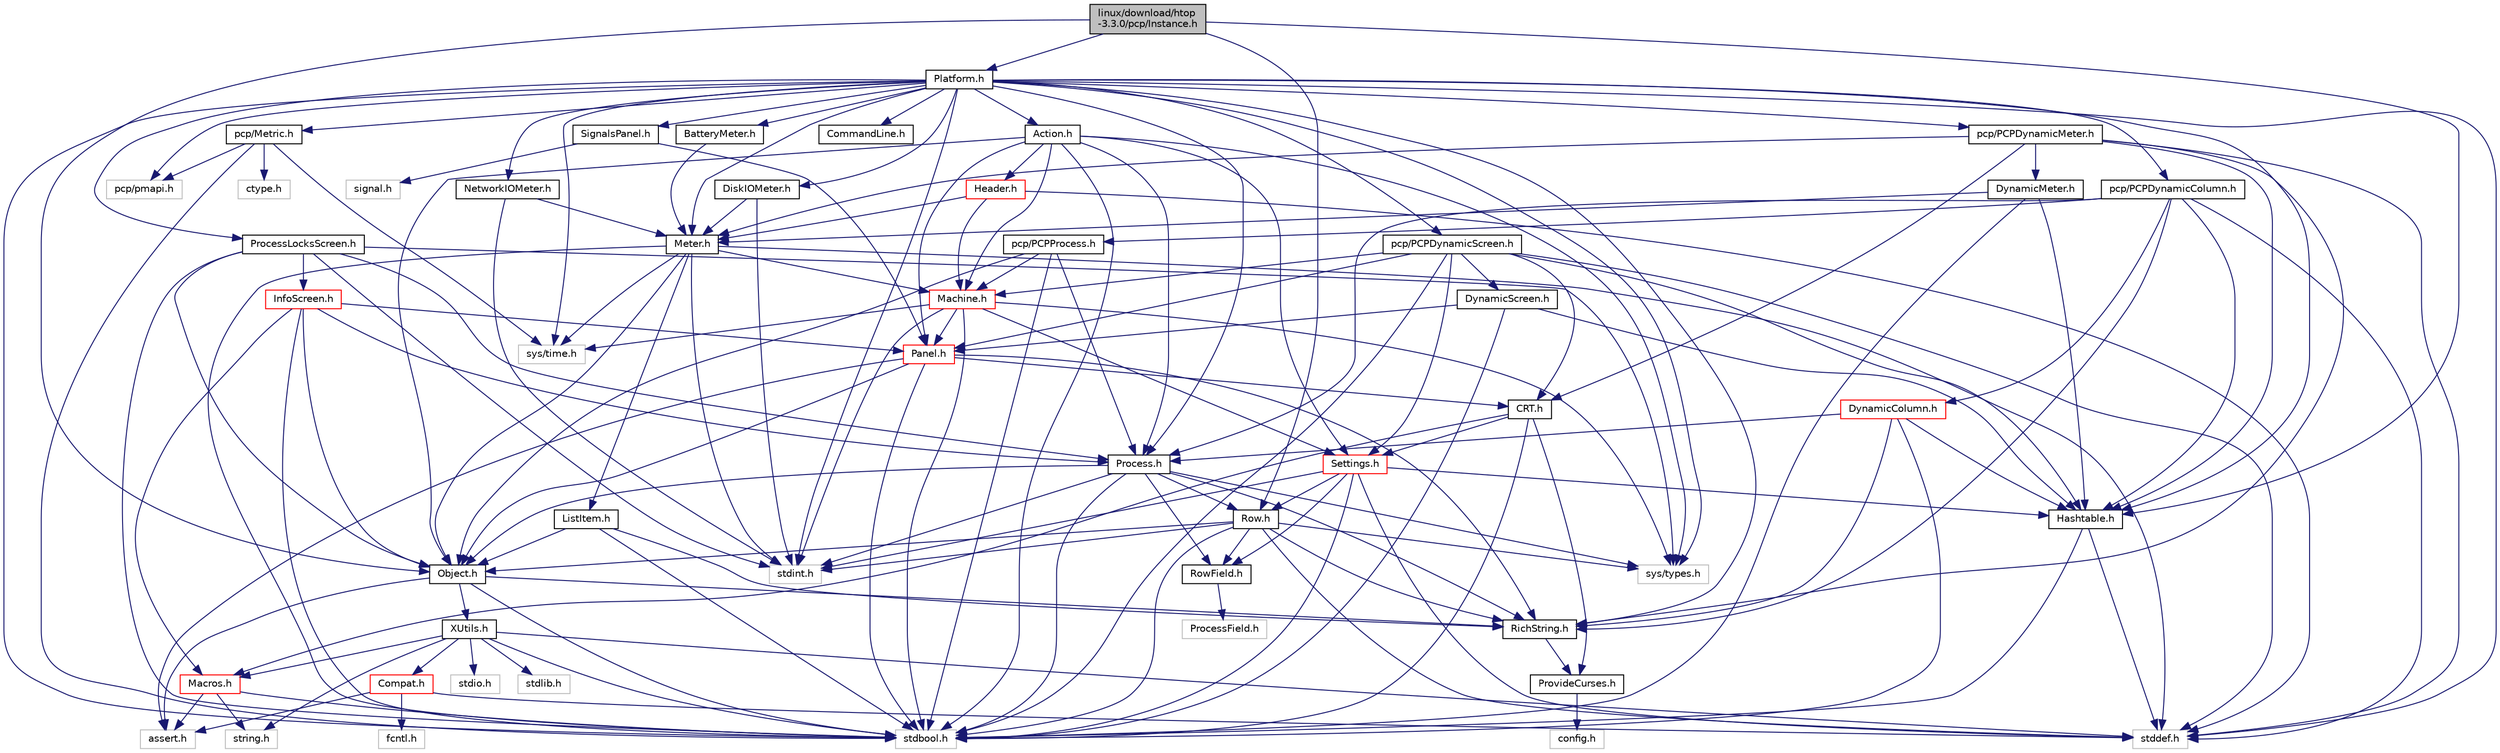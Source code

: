 digraph "linux/download/htop-3.3.0/pcp/Instance.h"
{
  edge [fontname="Helvetica",fontsize="10",labelfontname="Helvetica",labelfontsize="10"];
  node [fontname="Helvetica",fontsize="10",shape=record];
  Node0 [label="linux/download/htop\l-3.3.0/pcp/Instance.h",height=0.2,width=0.4,color="black", fillcolor="grey75", style="filled", fontcolor="black"];
  Node0 -> Node1 [color="midnightblue",fontsize="10",style="solid"];
  Node1 [label="Hashtable.h",height=0.2,width=0.4,color="black", fillcolor="white", style="filled",URL="$Hashtable_8h.html"];
  Node1 -> Node2 [color="midnightblue",fontsize="10",style="solid"];
  Node2 [label="stdbool.h",height=0.2,width=0.4,color="grey75", fillcolor="white", style="filled"];
  Node1 -> Node3 [color="midnightblue",fontsize="10",style="solid"];
  Node3 [label="stddef.h",height=0.2,width=0.4,color="grey75", fillcolor="white", style="filled"];
  Node0 -> Node4 [color="midnightblue",fontsize="10",style="solid"];
  Node4 [label="Object.h",height=0.2,width=0.4,color="black", fillcolor="white", style="filled",URL="$Object_8h.html"];
  Node4 -> Node5 [color="midnightblue",fontsize="10",style="solid"];
  Node5 [label="assert.h",height=0.2,width=0.4,color="grey75", fillcolor="white", style="filled"];
  Node4 -> Node2 [color="midnightblue",fontsize="10",style="solid"];
  Node4 -> Node6 [color="midnightblue",fontsize="10",style="solid"];
  Node6 [label="RichString.h",height=0.2,width=0.4,color="black", fillcolor="white", style="filled",URL="$RichString_8h.html"];
  Node6 -> Node7 [color="midnightblue",fontsize="10",style="solid"];
  Node7 [label="ProvideCurses.h",height=0.2,width=0.4,color="black", fillcolor="white", style="filled",URL="$ProvideCurses_8h.html"];
  Node7 -> Node8 [color="midnightblue",fontsize="10",style="solid"];
  Node8 [label="config.h",height=0.2,width=0.4,color="grey75", fillcolor="white", style="filled"];
  Node4 -> Node9 [color="midnightblue",fontsize="10",style="solid"];
  Node9 [label="XUtils.h",height=0.2,width=0.4,color="black", fillcolor="white", style="filled",URL="$XUtils_8h.html"];
  Node9 -> Node2 [color="midnightblue",fontsize="10",style="solid"];
  Node9 -> Node3 [color="midnightblue",fontsize="10",style="solid"];
  Node9 -> Node10 [color="midnightblue",fontsize="10",style="solid"];
  Node10 [label="stdio.h",height=0.2,width=0.4,color="grey75", fillcolor="white", style="filled"];
  Node9 -> Node11 [color="midnightblue",fontsize="10",style="solid"];
  Node11 [label="stdlib.h",height=0.2,width=0.4,color="grey75", fillcolor="white", style="filled"];
  Node9 -> Node12 [color="midnightblue",fontsize="10",style="solid"];
  Node12 [label="string.h",height=0.2,width=0.4,color="grey75", fillcolor="white", style="filled"];
  Node9 -> Node13 [color="midnightblue",fontsize="10",style="solid"];
  Node13 [label="Compat.h",height=0.2,width=0.4,color="red", fillcolor="white", style="filled",URL="$Compat_8h.html"];
  Node13 -> Node5 [color="midnightblue",fontsize="10",style="solid"];
  Node13 -> Node14 [color="midnightblue",fontsize="10",style="solid"];
  Node14 [label="fcntl.h",height=0.2,width=0.4,color="grey75", fillcolor="white", style="filled"];
  Node13 -> Node3 [color="midnightblue",fontsize="10",style="solid"];
  Node9 -> Node17 [color="midnightblue",fontsize="10",style="solid"];
  Node17 [label="Macros.h",height=0.2,width=0.4,color="red", fillcolor="white", style="filled",URL="$Macros_8h.html"];
  Node17 -> Node5 [color="midnightblue",fontsize="10",style="solid"];
  Node17 -> Node2 [color="midnightblue",fontsize="10",style="solid"];
  Node17 -> Node12 [color="midnightblue",fontsize="10",style="solid"];
  Node0 -> Node19 [color="midnightblue",fontsize="10",style="solid"];
  Node19 [label="Platform.h",height=0.2,width=0.4,color="black", fillcolor="white", style="filled",URL="$pcp_2Platform_8h.html"];
  Node19 -> Node2 [color="midnightblue",fontsize="10",style="solid"];
  Node19 -> Node3 [color="midnightblue",fontsize="10",style="solid"];
  Node19 -> Node20 [color="midnightblue",fontsize="10",style="solid"];
  Node20 [label="stdint.h",height=0.2,width=0.4,color="grey75", fillcolor="white", style="filled"];
  Node19 -> Node21 [color="midnightblue",fontsize="10",style="solid"];
  Node21 [label="pcp/pmapi.h",height=0.2,width=0.4,color="grey75", fillcolor="white", style="filled"];
  Node19 -> Node22 [color="midnightblue",fontsize="10",style="solid"];
  Node22 [label="sys/time.h",height=0.2,width=0.4,color="grey75", fillcolor="white", style="filled"];
  Node19 -> Node23 [color="midnightblue",fontsize="10",style="solid"];
  Node23 [label="sys/types.h",height=0.2,width=0.4,color="grey75", fillcolor="white", style="filled"];
  Node19 -> Node24 [color="midnightblue",fontsize="10",style="solid"];
  Node24 [label="Action.h",height=0.2,width=0.4,color="black", fillcolor="white", style="filled",URL="$Action_8h.html"];
  Node24 -> Node2 [color="midnightblue",fontsize="10",style="solid"];
  Node24 -> Node23 [color="midnightblue",fontsize="10",style="solid"];
  Node24 -> Node25 [color="midnightblue",fontsize="10",style="solid"];
  Node25 [label="Header.h",height=0.2,width=0.4,color="red", fillcolor="white", style="filled",URL="$linux_2download_2htop-3_83_80_2Header_8h.html"];
  Node25 -> Node3 [color="midnightblue",fontsize="10",style="solid"];
  Node25 -> Node27 [color="midnightblue",fontsize="10",style="solid"];
  Node27 [label="Machine.h",height=0.2,width=0.4,color="red", fillcolor="white", style="filled",URL="$Machine_8h.html"];
  Node27 -> Node2 [color="midnightblue",fontsize="10",style="solid"];
  Node27 -> Node20 [color="midnightblue",fontsize="10",style="solid"];
  Node27 -> Node22 [color="midnightblue",fontsize="10",style="solid"];
  Node27 -> Node23 [color="midnightblue",fontsize="10",style="solid"];
  Node27 -> Node29 [color="midnightblue",fontsize="10",style="solid"];
  Node29 [label="Panel.h",height=0.2,width=0.4,color="red", fillcolor="white", style="filled",URL="$Panel_8h.html"];
  Node29 -> Node5 [color="midnightblue",fontsize="10",style="solid"];
  Node29 -> Node2 [color="midnightblue",fontsize="10",style="solid"];
  Node29 -> Node30 [color="midnightblue",fontsize="10",style="solid"];
  Node30 [label="CRT.h",height=0.2,width=0.4,color="black", fillcolor="white", style="filled",URL="$CRT_8h.html"];
  Node30 -> Node2 [color="midnightblue",fontsize="10",style="solid"];
  Node30 -> Node17 [color="midnightblue",fontsize="10",style="solid"];
  Node30 -> Node7 [color="midnightblue",fontsize="10",style="solid"];
  Node30 -> Node31 [color="midnightblue",fontsize="10",style="solid"];
  Node31 [label="Settings.h",height=0.2,width=0.4,color="red", fillcolor="white", style="filled",URL="$Settings_8h.html"];
  Node31 -> Node2 [color="midnightblue",fontsize="10",style="solid"];
  Node31 -> Node3 [color="midnightblue",fontsize="10",style="solid"];
  Node31 -> Node20 [color="midnightblue",fontsize="10",style="solid"];
  Node31 -> Node1 [color="midnightblue",fontsize="10",style="solid"];
  Node31 -> Node32 [color="midnightblue",fontsize="10",style="solid"];
  Node32 [label="Row.h",height=0.2,width=0.4,color="black", fillcolor="white", style="filled",URL="$Row_8h.html"];
  Node32 -> Node2 [color="midnightblue",fontsize="10",style="solid"];
  Node32 -> Node3 [color="midnightblue",fontsize="10",style="solid"];
  Node32 -> Node20 [color="midnightblue",fontsize="10",style="solid"];
  Node32 -> Node23 [color="midnightblue",fontsize="10",style="solid"];
  Node32 -> Node4 [color="midnightblue",fontsize="10",style="solid"];
  Node32 -> Node6 [color="midnightblue",fontsize="10",style="solid"];
  Node32 -> Node33 [color="midnightblue",fontsize="10",style="solid"];
  Node33 [label="RowField.h",height=0.2,width=0.4,color="black", fillcolor="white", style="filled",URL="$RowField_8h.html"];
  Node33 -> Node34 [color="midnightblue",fontsize="10",style="solid"];
  Node34 [label="ProcessField.h",height=0.2,width=0.4,color="grey75", fillcolor="white", style="filled"];
  Node31 -> Node33 [color="midnightblue",fontsize="10",style="solid"];
  Node29 -> Node4 [color="midnightblue",fontsize="10",style="solid"];
  Node29 -> Node6 [color="midnightblue",fontsize="10",style="solid"];
  Node27 -> Node31 [color="midnightblue",fontsize="10",style="solid"];
  Node25 -> Node39 [color="midnightblue",fontsize="10",style="solid"];
  Node39 [label="Meter.h",height=0.2,width=0.4,color="black", fillcolor="white", style="filled",URL="$Meter_8h.html"];
  Node39 -> Node2 [color="midnightblue",fontsize="10",style="solid"];
  Node39 -> Node3 [color="midnightblue",fontsize="10",style="solid"];
  Node39 -> Node20 [color="midnightblue",fontsize="10",style="solid"];
  Node39 -> Node22 [color="midnightblue",fontsize="10",style="solid"];
  Node39 -> Node40 [color="midnightblue",fontsize="10",style="solid"];
  Node40 [label="ListItem.h",height=0.2,width=0.4,color="black", fillcolor="white", style="filled",URL="$ListItem_8h.html"];
  Node40 -> Node2 [color="midnightblue",fontsize="10",style="solid"];
  Node40 -> Node4 [color="midnightblue",fontsize="10",style="solid"];
  Node40 -> Node6 [color="midnightblue",fontsize="10",style="solid"];
  Node39 -> Node27 [color="midnightblue",fontsize="10",style="solid"];
  Node39 -> Node4 [color="midnightblue",fontsize="10",style="solid"];
  Node24 -> Node27 [color="midnightblue",fontsize="10",style="solid"];
  Node24 -> Node4 [color="midnightblue",fontsize="10",style="solid"];
  Node24 -> Node29 [color="midnightblue",fontsize="10",style="solid"];
  Node24 -> Node41 [color="midnightblue",fontsize="10",style="solid"];
  Node41 [label="Process.h",height=0.2,width=0.4,color="black", fillcolor="white", style="filled",URL="$Process_8h.html"];
  Node41 -> Node2 [color="midnightblue",fontsize="10",style="solid"];
  Node41 -> Node20 [color="midnightblue",fontsize="10",style="solid"];
  Node41 -> Node23 [color="midnightblue",fontsize="10",style="solid"];
  Node41 -> Node4 [color="midnightblue",fontsize="10",style="solid"];
  Node41 -> Node6 [color="midnightblue",fontsize="10",style="solid"];
  Node41 -> Node32 [color="midnightblue",fontsize="10",style="solid"];
  Node41 -> Node33 [color="midnightblue",fontsize="10",style="solid"];
  Node24 -> Node31 [color="midnightblue",fontsize="10",style="solid"];
  Node19 -> Node42 [color="midnightblue",fontsize="10",style="solid"];
  Node42 [label="BatteryMeter.h",height=0.2,width=0.4,color="black", fillcolor="white", style="filled",URL="$BatteryMeter_8h.html"];
  Node42 -> Node39 [color="midnightblue",fontsize="10",style="solid"];
  Node19 -> Node43 [color="midnightblue",fontsize="10",style="solid"];
  Node43 [label="DiskIOMeter.h",height=0.2,width=0.4,color="black", fillcolor="white", style="filled",URL="$DiskIOMeter_8h.html"];
  Node43 -> Node20 [color="midnightblue",fontsize="10",style="solid"];
  Node43 -> Node39 [color="midnightblue",fontsize="10",style="solid"];
  Node19 -> Node1 [color="midnightblue",fontsize="10",style="solid"];
  Node19 -> Node39 [color="midnightblue",fontsize="10",style="solid"];
  Node19 -> Node44 [color="midnightblue",fontsize="10",style="solid"];
  Node44 [label="NetworkIOMeter.h",height=0.2,width=0.4,color="black", fillcolor="white", style="filled",URL="$NetworkIOMeter_8h.html"];
  Node44 -> Node20 [color="midnightblue",fontsize="10",style="solid"];
  Node44 -> Node39 [color="midnightblue",fontsize="10",style="solid"];
  Node19 -> Node41 [color="midnightblue",fontsize="10",style="solid"];
  Node19 -> Node45 [color="midnightblue",fontsize="10",style="solid"];
  Node45 [label="ProcessLocksScreen.h",height=0.2,width=0.4,color="black", fillcolor="white", style="filled",URL="$ProcessLocksScreen_8h.html"];
  Node45 -> Node2 [color="midnightblue",fontsize="10",style="solid"];
  Node45 -> Node20 [color="midnightblue",fontsize="10",style="solid"];
  Node45 -> Node23 [color="midnightblue",fontsize="10",style="solid"];
  Node45 -> Node46 [color="midnightblue",fontsize="10",style="solid"];
  Node46 [label="InfoScreen.h",height=0.2,width=0.4,color="red", fillcolor="white", style="filled",URL="$InfoScreen_8h.html"];
  Node46 -> Node2 [color="midnightblue",fontsize="10",style="solid"];
  Node46 -> Node17 [color="midnightblue",fontsize="10",style="solid"];
  Node46 -> Node4 [color="midnightblue",fontsize="10",style="solid"];
  Node46 -> Node29 [color="midnightblue",fontsize="10",style="solid"];
  Node46 -> Node41 [color="midnightblue",fontsize="10",style="solid"];
  Node45 -> Node4 [color="midnightblue",fontsize="10",style="solid"];
  Node45 -> Node41 [color="midnightblue",fontsize="10",style="solid"];
  Node19 -> Node6 [color="midnightblue",fontsize="10",style="solid"];
  Node19 -> Node48 [color="midnightblue",fontsize="10",style="solid"];
  Node48 [label="SignalsPanel.h",height=0.2,width=0.4,color="black", fillcolor="white", style="filled",URL="$SignalsPanel_8h.html"];
  Node48 -> Node29 [color="midnightblue",fontsize="10",style="solid"];
  Node48 -> Node49 [color="midnightblue",fontsize="10",style="solid"];
  Node49 [label="signal.h",height=0.2,width=0.4,color="grey75", fillcolor="white", style="filled"];
  Node19 -> Node50 [color="midnightblue",fontsize="10",style="solid"];
  Node50 [label="CommandLine.h",height=0.2,width=0.4,color="black", fillcolor="white", style="filled",URL="$CommandLine_8h.html"];
  Node19 -> Node51 [color="midnightblue",fontsize="10",style="solid"];
  Node51 [label="pcp/Metric.h",height=0.2,width=0.4,color="black", fillcolor="white", style="filled",URL="$Metric_8h.html"];
  Node51 -> Node52 [color="midnightblue",fontsize="10",style="solid"];
  Node52 [label="ctype.h",height=0.2,width=0.4,color="grey75", fillcolor="white", style="filled"];
  Node51 -> Node2 [color="midnightblue",fontsize="10",style="solid"];
  Node51 -> Node21 [color="midnightblue",fontsize="10",style="solid"];
  Node51 -> Node22 [color="midnightblue",fontsize="10",style="solid"];
  Node19 -> Node53 [color="midnightblue",fontsize="10",style="solid"];
  Node53 [label="pcp/PCPDynamicColumn.h",height=0.2,width=0.4,color="black", fillcolor="white", style="filled",URL="$PCPDynamicColumn_8h.html"];
  Node53 -> Node3 [color="midnightblue",fontsize="10",style="solid"];
  Node53 -> Node54 [color="midnightblue",fontsize="10",style="solid"];
  Node54 [label="DynamicColumn.h",height=0.2,width=0.4,color="red", fillcolor="white", style="filled",URL="$DynamicColumn_8h.html"];
  Node54 -> Node2 [color="midnightblue",fontsize="10",style="solid"];
  Node54 -> Node1 [color="midnightblue",fontsize="10",style="solid"];
  Node54 -> Node41 [color="midnightblue",fontsize="10",style="solid"];
  Node54 -> Node6 [color="midnightblue",fontsize="10",style="solid"];
  Node53 -> Node1 [color="midnightblue",fontsize="10",style="solid"];
  Node53 -> Node41 [color="midnightblue",fontsize="10",style="solid"];
  Node53 -> Node6 [color="midnightblue",fontsize="10",style="solid"];
  Node53 -> Node55 [color="midnightblue",fontsize="10",style="solid"];
  Node55 [label="pcp/PCPProcess.h",height=0.2,width=0.4,color="black", fillcolor="white", style="filled",URL="$PCPProcess_8h.html"];
  Node55 -> Node2 [color="midnightblue",fontsize="10",style="solid"];
  Node55 -> Node27 [color="midnightblue",fontsize="10",style="solid"];
  Node55 -> Node4 [color="midnightblue",fontsize="10",style="solid"];
  Node55 -> Node41 [color="midnightblue",fontsize="10",style="solid"];
  Node19 -> Node56 [color="midnightblue",fontsize="10",style="solid"];
  Node56 [label="pcp/PCPDynamicMeter.h",height=0.2,width=0.4,color="black", fillcolor="white", style="filled",URL="$PCPDynamicMeter_8h.html"];
  Node56 -> Node3 [color="midnightblue",fontsize="10",style="solid"];
  Node56 -> Node30 [color="midnightblue",fontsize="10",style="solid"];
  Node56 -> Node57 [color="midnightblue",fontsize="10",style="solid"];
  Node57 [label="DynamicMeter.h",height=0.2,width=0.4,color="black", fillcolor="white", style="filled",URL="$DynamicMeter_8h.html"];
  Node57 -> Node2 [color="midnightblue",fontsize="10",style="solid"];
  Node57 -> Node1 [color="midnightblue",fontsize="10",style="solid"];
  Node57 -> Node39 [color="midnightblue",fontsize="10",style="solid"];
  Node56 -> Node1 [color="midnightblue",fontsize="10",style="solid"];
  Node56 -> Node39 [color="midnightblue",fontsize="10",style="solid"];
  Node56 -> Node6 [color="midnightblue",fontsize="10",style="solid"];
  Node19 -> Node58 [color="midnightblue",fontsize="10",style="solid"];
  Node58 [label="pcp/PCPDynamicScreen.h",height=0.2,width=0.4,color="black", fillcolor="white", style="filled",URL="$PCPDynamicScreen_8h.html"];
  Node58 -> Node3 [color="midnightblue",fontsize="10",style="solid"];
  Node58 -> Node2 [color="midnightblue",fontsize="10",style="solid"];
  Node58 -> Node30 [color="midnightblue",fontsize="10",style="solid"];
  Node58 -> Node59 [color="midnightblue",fontsize="10",style="solid"];
  Node59 [label="DynamicScreen.h",height=0.2,width=0.4,color="black", fillcolor="white", style="filled",URL="$DynamicScreen_8h.html"];
  Node59 -> Node2 [color="midnightblue",fontsize="10",style="solid"];
  Node59 -> Node1 [color="midnightblue",fontsize="10",style="solid"];
  Node59 -> Node29 [color="midnightblue",fontsize="10",style="solid"];
  Node58 -> Node1 [color="midnightblue",fontsize="10",style="solid"];
  Node58 -> Node27 [color="midnightblue",fontsize="10",style="solid"];
  Node58 -> Node29 [color="midnightblue",fontsize="10",style="solid"];
  Node58 -> Node31 [color="midnightblue",fontsize="10",style="solid"];
  Node0 -> Node32 [color="midnightblue",fontsize="10",style="solid"];
}
